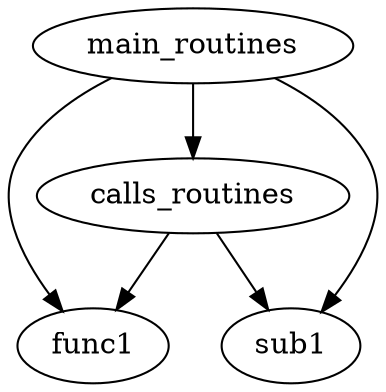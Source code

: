 digraph G {
    calls_routines -> func1; 
    calls_routines -> sub1; 
    main_routines -> calls_routines; 
    main_routines -> func1; 
    main_routines -> sub1; 
}